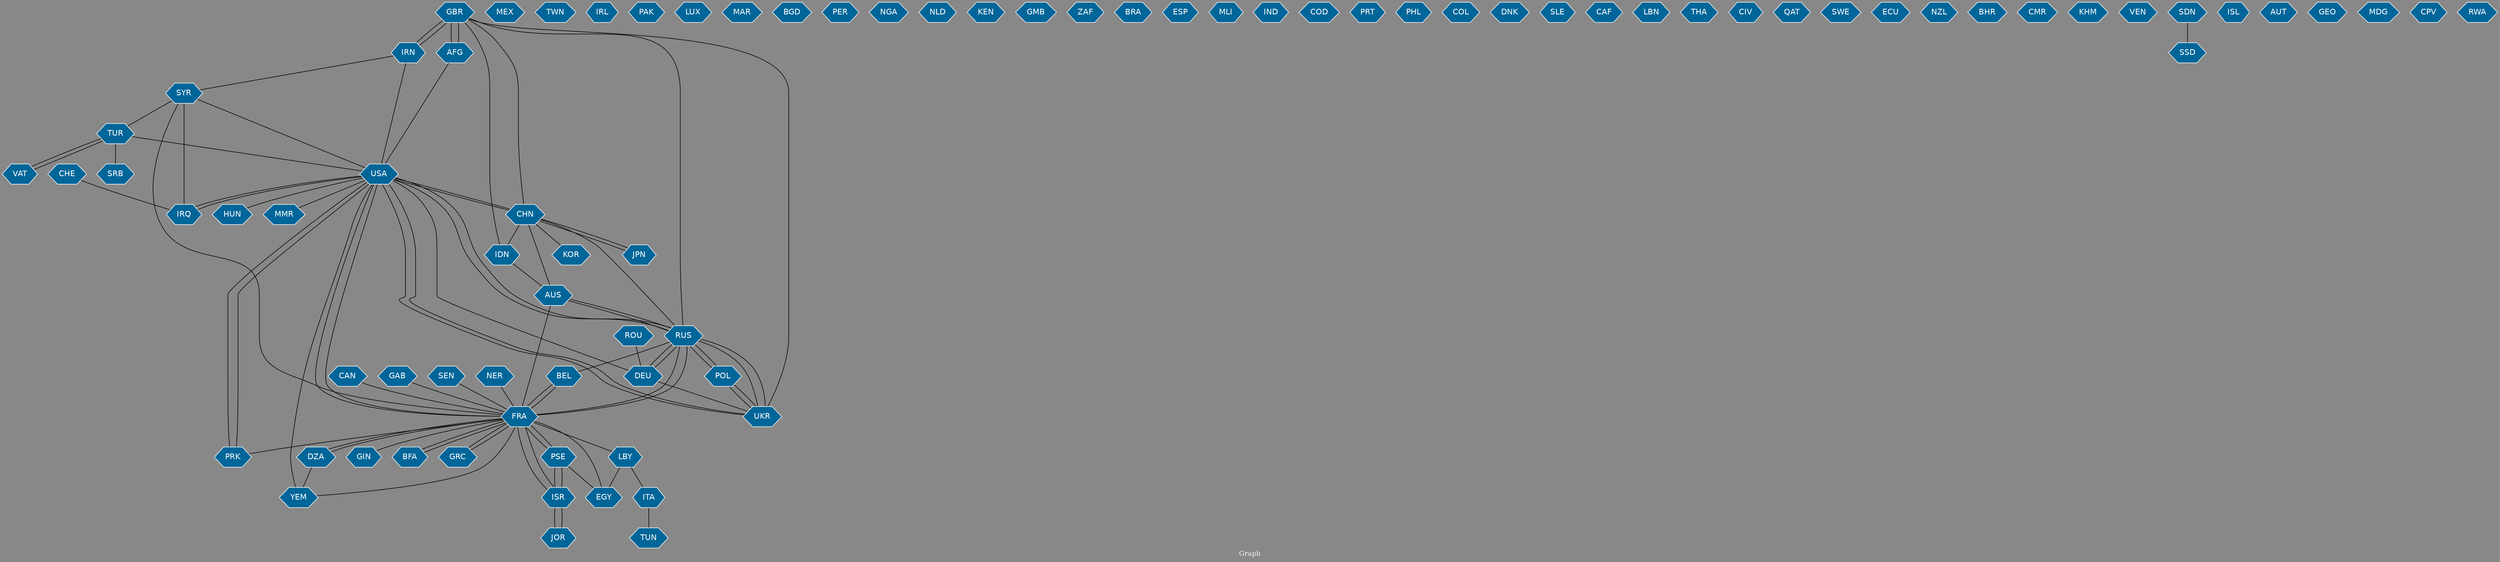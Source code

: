 // Countries together in item graph
graph {
	graph [bgcolor="#888888" fontcolor=white fontsize=12 label="Graph" outputorder=edgesfirst overlap=prism]
	node [color=white fillcolor="#006699" fontcolor=white fontname=Helvetica shape=hexagon style=filled]
	edge [arrowhead=open color=black fontcolor=white fontname=Courier fontsize=12]
		GBR [label=GBR]
		ITA [label=ITA]
		IRN [label=IRN]
		MEX [label=MEX]
		TWN [label=TWN]
		USA [label=USA]
		IRL [label=IRL]
		PAK [label=PAK]
		LBY [label=LBY]
		BFA [label=BFA]
		CHN [label=CHN]
		LUX [label=LUX]
		BEL [label=BEL]
		TUN [label=TUN]
		UKR [label=UKR]
		TUR [label=TUR]
		MAR [label=MAR]
		GRC [label=GRC]
		SYR [label=SYR]
		PSE [label=PSE]
		ISR [label=ISR]
		BGD [label=BGD]
		CHE [label=CHE]
		FRA [label=FRA]
		PER [label=PER]
		NGA [label=NGA]
		NLD [label=NLD]
		EGY [label=EGY]
		KEN [label=KEN]
		IRQ [label=IRQ]
		DEU [label=DEU]
		JPN [label=JPN]
		GMB [label=GMB]
		AFG [label=AFG]
		RUS [label=RUS]
		ZAF [label=ZAF]
		BRA [label=BRA]
		DZA [label=DZA]
		POL [label=POL]
		PRK [label=PRK]
		ESP [label=ESP]
		KOR [label=KOR]
		MLI [label=MLI]
		IND [label=IND]
		JOR [label=JOR]
		COD [label=COD]
		YEM [label=YEM]
		PRT [label=PRT]
		VAT [label=VAT]
		PHL [label=PHL]
		COL [label=COL]
		DNK [label=DNK]
		HUN [label=HUN]
		SLE [label=SLE]
		CAN [label=CAN]
		CAF [label=CAF]
		LBN [label=LBN]
		THA [label=THA]
		CIV [label=CIV]
		QAT [label=QAT]
		AUS [label=AUS]
		SWE [label=SWE]
		SRB [label=SRB]
		ECU [label=ECU]
		NZL [label=NZL]
		MMR [label=MMR]
		ROU [label=ROU]
		BHR [label=BHR]
		CMR [label=CMR]
		KHM [label=KHM]
		VEN [label=VEN]
		SDN [label=SDN]
		GIN [label=GIN]
		IDN [label=IDN]
		ISL [label=ISL]
		AUT [label=AUT]
		SSD [label=SSD]
		GEO [label=GEO]
		GAB [label=GAB]
		SEN [label=SEN]
		MDG [label=MDG]
		CPV [label=CPV]
		NER [label=NER]
		RWA [label=RWA]
			FRA -- BEL [weight=1]
			GBR -- IRN [weight=2]
			FRA -- AUS [weight=1]
			SYR -- TUR [weight=1]
			GRC -- FRA [weight=1]
			ISR -- FRA [weight=1]
			VAT -- TUR [weight=1]
			AFG -- GBR [weight=1]
			AFG -- USA [weight=1]
			TUR -- VAT [weight=1]
			RUS -- DEU [weight=2]
			BEL -- FRA [weight=3]
			FRA -- YEM [weight=1]
			SDN -- SSD [weight=1]
			JPN -- CHN [weight=1]
			TUR -- USA [weight=1]
			PRK -- USA [weight=1]
			NER -- FRA [weight=1]
			USA -- UKR [weight=1]
			IDN -- GBR [weight=1]
			DEU -- RUS [weight=1]
			CHN -- USA [weight=5]
			CHN -- GBR [weight=3]
			CHN -- IDN [weight=1]
			FRA -- LBY [weight=1]
			DZA -- FRA [weight=2]
			USA -- IRQ [weight=2]
			PSE -- EGY [weight=1]
			RUS -- POL [weight=1]
			RUS -- BEL [weight=1]
			USA -- IRN [weight=1]
			CHN -- JPN [weight=3]
			UKR -- USA [weight=1]
			USA -- RUS [weight=1]
			IRQ -- SYR [weight=2]
			PSE -- ISR [weight=7]
			GBR -- RUS [weight=1]
			FRA -- GRC [weight=1]
			FRA -- PRK [weight=2]
			IDN -- AUS [weight=1]
			CHE -- IRQ [weight=1]
			FRA -- USA [weight=1]
			PSE -- FRA [weight=3]
			ISR -- PSE [weight=9]
			UKR -- POL [weight=1]
			GBR -- AFG [weight=4]
			FRA -- DZA [weight=1]
			ROU -- DEU [weight=1]
			BFA -- FRA [weight=1]
			FRA -- BFA [weight=2]
			CAN -- FRA [weight=1]
			SYR -- FRA [weight=2]
			RUS -- UKR [weight=5]
			USA -- FRA [weight=1]
			FRA -- RUS [weight=4]
			DZA -- YEM [weight=1]
			FRA -- PSE [weight=2]
			IRN -- GBR [weight=1]
			LBY -- EGY [weight=3]
			POL -- RUS [weight=1]
			RUS -- AUS [weight=2]
			CHN -- KOR [weight=1]
			JOR -- ISR [weight=1]
			IRN -- SYR [weight=1]
			LBY -- ITA [weight=1]
			USA -- PRK [weight=2]
			ITA -- TUN [weight=1]
			SYR -- USA [weight=3]
			DEU -- UKR [weight=1]
			ISR -- JOR [weight=1]
			UKR -- RUS [weight=9]
			USA -- HUN [weight=1]
			RUS -- FRA [weight=2]
			IRQ -- USA [weight=3]
			GAB -- FRA [weight=1]
			GBR -- UKR [weight=1]
			YEM -- USA [weight=2]
			AUS -- RUS [weight=1]
			CHN -- RUS [weight=1]
			RUS -- USA [weight=2]
			DEU -- USA [weight=1]
			SEN -- FRA [weight=1]
			TUR -- SRB [weight=1]
			USA -- MMR [weight=1]
			USA -- CHN [weight=4]
			POL -- UKR [weight=1]
			FRA -- ISR [weight=1]
			AUS -- CHN [weight=1]
			FRA -- GIN [weight=1]
			FRA -- EGY [weight=2]
}